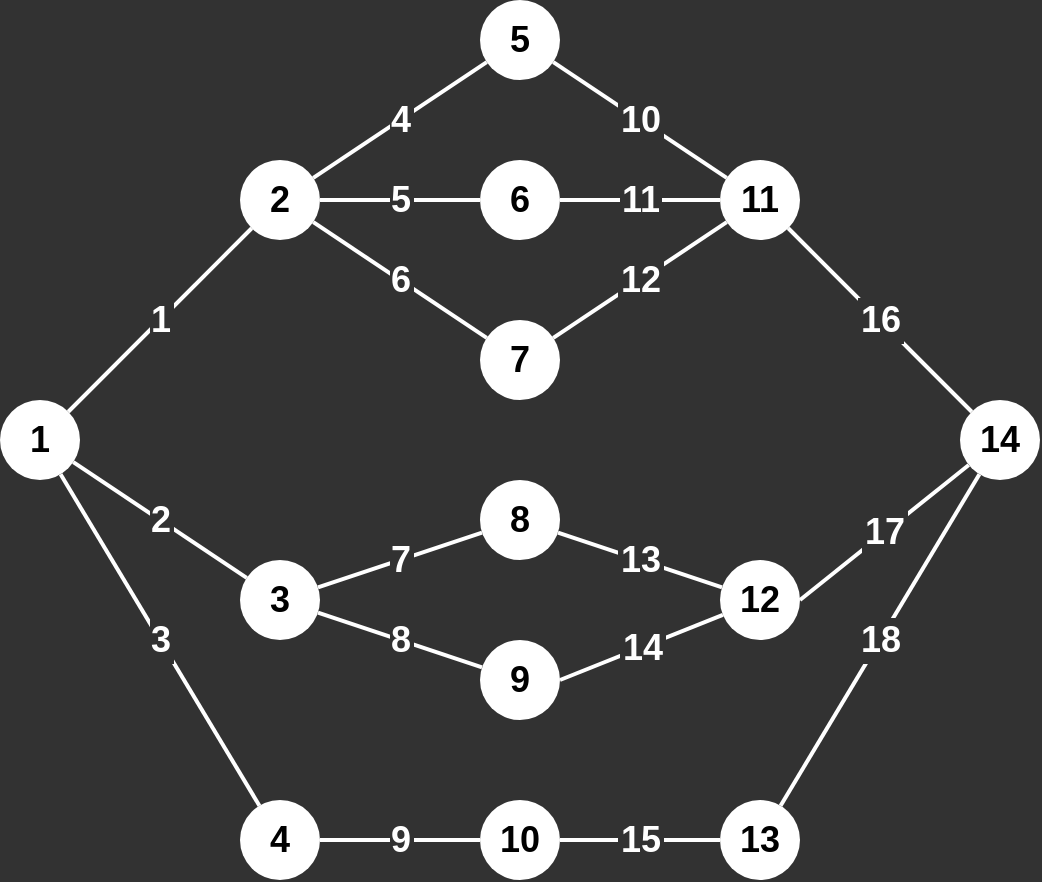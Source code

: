 <mxfile version="14.9.6" type="device"><diagram id="itymWKvPhZMBXYIXJkQ_" name="Page-1"><mxGraphModel dx="1106" dy="997" grid="1" gridSize="10" guides="1" tooltips="1" connect="1" arrows="1" fold="1" page="0" pageScale="1" pageWidth="827" pageHeight="1169" background="#323232" math="0" shadow="0"><root><mxCell id="0"/><mxCell id="1" parent="0"/><mxCell id="8jrJ4hIwarg8ChPmGmHA-1" value="1" style="ellipse;whiteSpace=wrap;html=1;aspect=fixed;strokeColor=none;fontStyle=1;fontSize=18;" parent="1" vertex="1"><mxGeometry y="440" width="40" height="40" as="geometry"/></mxCell><mxCell id="8jrJ4hIwarg8ChPmGmHA-24" value="4" style="edgeStyle=none;rounded=0;orthogonalLoop=1;jettySize=auto;endArrow=none;endFill=0;fontSize=18;strokeWidth=2;strokeColor=#FFFFFF;labelBackgroundColor=#323232;fontColor=#FFFFFF;fontStyle=1;spacing=2;labelBorderColor=#323232;verticalAlign=middle;horizontal=1;html=1;shadow=0;" parent="1" source="8jrJ4hIwarg8ChPmGmHA-2" target="8jrJ4hIwarg8ChPmGmHA-5" edge="1"><mxGeometry relative="1" as="geometry"/></mxCell><mxCell id="8jrJ4hIwarg8ChPmGmHA-25" value="5" style="edgeStyle=none;rounded=0;orthogonalLoop=1;jettySize=auto;exitX=1;exitY=0.5;exitDx=0;exitDy=0;endArrow=none;endFill=0;fontSize=18;strokeWidth=2;strokeColor=#FFFFFF;labelBackgroundColor=#323232;fontColor=#FFFFFF;fontStyle=1;spacing=2;labelBorderColor=#323232;verticalAlign=middle;horizontal=1;html=1;shadow=0;" parent="1" source="8jrJ4hIwarg8ChPmGmHA-2" target="8jrJ4hIwarg8ChPmGmHA-6" edge="1"><mxGeometry relative="1" as="geometry"/></mxCell><mxCell id="8jrJ4hIwarg8ChPmGmHA-26" value="6" style="edgeStyle=none;rounded=0;orthogonalLoop=1;jettySize=auto;endArrow=none;endFill=0;fontSize=18;strokeWidth=2;strokeColor=#FFFFFF;labelBackgroundColor=#323232;fontColor=#FFFFFF;fontStyle=1;spacing=2;labelBorderColor=#323232;verticalAlign=middle;horizontal=1;html=1;shadow=0;" parent="1" source="8jrJ4hIwarg8ChPmGmHA-2" target="8jrJ4hIwarg8ChPmGmHA-7" edge="1"><mxGeometry relative="1" as="geometry"/></mxCell><mxCell id="8jrJ4hIwarg8ChPmGmHA-2" value="2" style="ellipse;whiteSpace=wrap;html=1;aspect=fixed;strokeColor=none;fontStyle=1;fontSize=18;" parent="1" vertex="1"><mxGeometry x="120" y="320" width="40" height="40" as="geometry"/></mxCell><mxCell id="8jrJ4hIwarg8ChPmGmHA-27" value="7" style="edgeStyle=none;rounded=0;orthogonalLoop=1;jettySize=auto;endArrow=none;endFill=0;fontSize=18;strokeWidth=2;strokeColor=#FFFFFF;labelBackgroundColor=#323232;fontColor=#FFFFFF;fontStyle=1;spacing=2;labelBorderColor=#323232;verticalAlign=middle;horizontal=1;html=1;shadow=0;" parent="1" source="8jrJ4hIwarg8ChPmGmHA-3" target="8jrJ4hIwarg8ChPmGmHA-8" edge="1"><mxGeometry relative="1" as="geometry"/></mxCell><mxCell id="8jrJ4hIwarg8ChPmGmHA-28" value="8" style="edgeStyle=none;rounded=0;orthogonalLoop=1;jettySize=auto;endArrow=none;endFill=0;fontSize=18;strokeWidth=2;strokeColor=#FFFFFF;labelBackgroundColor=#323232;fontColor=#FFFFFF;fontStyle=1;spacing=2;labelBorderColor=#323232;verticalAlign=middle;horizontal=1;html=1;shadow=0;" parent="1" source="8jrJ4hIwarg8ChPmGmHA-3" target="8jrJ4hIwarg8ChPmGmHA-9" edge="1"><mxGeometry relative="1" as="geometry"/></mxCell><mxCell id="8jrJ4hIwarg8ChPmGmHA-3" value="3" style="ellipse;whiteSpace=wrap;html=1;aspect=fixed;strokeColor=none;fontStyle=1;fontSize=18;" parent="1" vertex="1"><mxGeometry x="120" y="520" width="40" height="40" as="geometry"/></mxCell><mxCell id="8jrJ4hIwarg8ChPmGmHA-30" value="9" style="edgeStyle=none;rounded=0;orthogonalLoop=1;jettySize=auto;endArrow=none;endFill=0;fontSize=18;strokeWidth=2;strokeColor=#FFFFFF;labelBackgroundColor=#323232;fontColor=#FFFFFF;fontStyle=1;spacing=2;labelBorderColor=#323232;verticalAlign=middle;horizontal=1;html=1;shadow=0;" parent="1" source="8jrJ4hIwarg8ChPmGmHA-4" target="8jrJ4hIwarg8ChPmGmHA-11" edge="1"><mxGeometry relative="1" as="geometry"/></mxCell><mxCell id="8jrJ4hIwarg8ChPmGmHA-4" value="4" style="ellipse;whiteSpace=wrap;html=1;aspect=fixed;strokeColor=none;fontStyle=1;fontSize=18;" parent="1" vertex="1"><mxGeometry x="120" y="640" width="40" height="40" as="geometry"/></mxCell><mxCell id="8jrJ4hIwarg8ChPmGmHA-38" value="10" style="edgeStyle=none;rounded=0;orthogonalLoop=1;jettySize=auto;shadow=0;sketch=0;endArrow=none;endFill=0;fontSize=18;strokeWidth=2;strokeColor=#FFFFFF;labelBackgroundColor=#323232;fontColor=#FFFFFF;fontStyle=1;spacing=2;labelBorderColor=#323232;verticalAlign=middle;horizontal=1;html=1;" parent="1" source="8jrJ4hIwarg8ChPmGmHA-5" target="8jrJ4hIwarg8ChPmGmHA-14" edge="1"><mxGeometry relative="1" as="geometry"/></mxCell><mxCell id="8jrJ4hIwarg8ChPmGmHA-5" value="5" style="ellipse;whiteSpace=wrap;html=1;aspect=fixed;strokeColor=none;fontStyle=1;fontSize=18;" parent="1" vertex="1"><mxGeometry x="240" y="240" width="40" height="40" as="geometry"/></mxCell><mxCell id="8jrJ4hIwarg8ChPmGmHA-39" value="11" style="edgeStyle=none;rounded=0;orthogonalLoop=1;jettySize=auto;exitX=1;exitY=0.5;exitDx=0;exitDy=0;endArrow=none;endFill=0;fontSize=18;strokeWidth=2;strokeColor=#FFFFFF;labelBackgroundColor=#323232;fontColor=#FFFFFF;fontStyle=1;spacing=2;labelBorderColor=#323232;verticalAlign=middle;horizontal=1;html=1;shadow=0;" parent="1" source="8jrJ4hIwarg8ChPmGmHA-6" target="8jrJ4hIwarg8ChPmGmHA-14" edge="1"><mxGeometry relative="1" as="geometry"/></mxCell><mxCell id="8jrJ4hIwarg8ChPmGmHA-6" value="6" style="ellipse;whiteSpace=wrap;html=1;aspect=fixed;strokeColor=none;fontStyle=1;fontSize=18;" parent="1" vertex="1"><mxGeometry x="240" y="320" width="40" height="40" as="geometry"/></mxCell><mxCell id="8jrJ4hIwarg8ChPmGmHA-40" value="12" style="edgeStyle=none;rounded=0;orthogonalLoop=1;jettySize=auto;endArrow=none;endFill=0;fontSize=18;strokeWidth=2;strokeColor=#FFFFFF;labelBackgroundColor=#323232;fontColor=#FFFFFF;fontStyle=1;spacing=2;labelBorderColor=#323232;verticalAlign=middle;horizontal=1;html=1;shadow=0;" parent="1" source="8jrJ4hIwarg8ChPmGmHA-7" target="8jrJ4hIwarg8ChPmGmHA-14" edge="1"><mxGeometry relative="1" as="geometry"/></mxCell><mxCell id="8jrJ4hIwarg8ChPmGmHA-7" value="7" style="ellipse;whiteSpace=wrap;html=1;aspect=fixed;strokeColor=none;fontStyle=1;fontSize=18;" parent="1" vertex="1"><mxGeometry x="240" y="400" width="40" height="40" as="geometry"/></mxCell><mxCell id="8jrJ4hIwarg8ChPmGmHA-37" value="13" style="edgeStyle=none;rounded=0;orthogonalLoop=1;jettySize=auto;endArrow=none;endFill=0;fontSize=18;strokeWidth=2;strokeColor=#FFFFFF;labelBackgroundColor=#323232;fontColor=#FFFFFF;fontStyle=1;spacing=2;labelBorderColor=#323232;verticalAlign=middle;horizontal=1;html=1;shadow=0;" parent="1" source="8jrJ4hIwarg8ChPmGmHA-8" target="8jrJ4hIwarg8ChPmGmHA-15" edge="1"><mxGeometry relative="1" as="geometry"/></mxCell><mxCell id="8jrJ4hIwarg8ChPmGmHA-8" value="8" style="ellipse;whiteSpace=wrap;html=1;aspect=fixed;strokeColor=none;fontStyle=1;fontSize=18;" parent="1" vertex="1"><mxGeometry x="240" y="480" width="40" height="40" as="geometry"/></mxCell><mxCell id="8jrJ4hIwarg8ChPmGmHA-36" value="14" style="edgeStyle=none;rounded=0;orthogonalLoop=1;jettySize=auto;exitX=1;exitY=0.5;exitDx=0;exitDy=0;endArrow=none;endFill=0;fontSize=18;strokeWidth=2;strokeColor=#FFFFFF;labelBackgroundColor=#323232;fontColor=#FFFFFF;fontStyle=1;spacing=2;labelBorderColor=#323232;verticalAlign=middle;horizontal=1;html=1;shadow=0;" parent="1" source="8jrJ4hIwarg8ChPmGmHA-9" target="8jrJ4hIwarg8ChPmGmHA-15" edge="1"><mxGeometry relative="1" as="geometry"/></mxCell><mxCell id="8jrJ4hIwarg8ChPmGmHA-9" value="9" style="ellipse;whiteSpace=wrap;html=1;aspect=fixed;strokeColor=none;fontStyle=1;fontSize=18;" parent="1" vertex="1"><mxGeometry x="240" y="560" width="40" height="40" as="geometry"/></mxCell><mxCell id="8jrJ4hIwarg8ChPmGmHA-34" value="15" style="edgeStyle=none;rounded=0;orthogonalLoop=1;jettySize=auto;endArrow=none;endFill=0;fontSize=18;strokeWidth=2;strokeColor=#FFFFFF;labelBackgroundColor=#323232;fontColor=#FFFFFF;fontStyle=1;spacing=2;labelBorderColor=#323232;verticalAlign=middle;horizontal=1;html=1;shadow=0;" parent="1" source="8jrJ4hIwarg8ChPmGmHA-11" target="8jrJ4hIwarg8ChPmGmHA-16" edge="1"><mxGeometry relative="1" as="geometry"/></mxCell><mxCell id="8jrJ4hIwarg8ChPmGmHA-11" value="10" style="ellipse;whiteSpace=wrap;html=1;aspect=fixed;strokeColor=none;fontStyle=1;fontSize=18;" parent="1" vertex="1"><mxGeometry x="240" y="640" width="40" height="40" as="geometry"/></mxCell><mxCell id="8jrJ4hIwarg8ChPmGmHA-41" value="16" style="edgeStyle=none;rounded=0;orthogonalLoop=1;jettySize=auto;endArrow=none;endFill=0;fontSize=18;strokeWidth=2;strokeColor=#FFFFFF;labelBackgroundColor=#323232;fontColor=#FFFFFF;fontStyle=1;spacing=2;labelBorderColor=#323232;verticalAlign=middle;horizontal=1;html=1;shadow=0;" parent="1" source="8jrJ4hIwarg8ChPmGmHA-14" target="8jrJ4hIwarg8ChPmGmHA-17" edge="1"><mxGeometry relative="1" as="geometry"/></mxCell><mxCell id="8jrJ4hIwarg8ChPmGmHA-14" value="11" style="ellipse;whiteSpace=wrap;html=1;aspect=fixed;strokeColor=none;fontStyle=1;fontSize=18;" parent="1" vertex="1"><mxGeometry x="360" y="320" width="40" height="40" as="geometry"/></mxCell><mxCell id="8jrJ4hIwarg8ChPmGmHA-42" value="17" style="edgeStyle=none;rounded=0;orthogonalLoop=1;jettySize=auto;exitX=1;exitY=0.5;exitDx=0;exitDy=0;endArrow=none;endFill=0;fontSize=18;strokeWidth=2;strokeColor=#FFFFFF;labelBackgroundColor=#323232;fontColor=#FFFFFF;fontStyle=1;spacing=2;labelBorderColor=#323232;verticalAlign=middle;horizontal=1;html=1;shadow=0;" parent="1" source="8jrJ4hIwarg8ChPmGmHA-15" target="8jrJ4hIwarg8ChPmGmHA-17" edge="1"><mxGeometry relative="1" as="geometry"/></mxCell><mxCell id="8jrJ4hIwarg8ChPmGmHA-15" value="12" style="ellipse;whiteSpace=wrap;html=1;aspect=fixed;strokeColor=none;fontStyle=1;fontSize=18;" parent="1" vertex="1"><mxGeometry x="360" y="520" width="40" height="40" as="geometry"/></mxCell><mxCell id="8jrJ4hIwarg8ChPmGmHA-43" value="18" style="edgeStyle=none;rounded=0;orthogonalLoop=1;jettySize=auto;endArrow=none;endFill=0;fontSize=18;strokeWidth=2;strokeColor=#FFFFFF;labelBackgroundColor=#323232;fontColor=#FFFFFF;fontStyle=1;spacing=2;labelBorderColor=#323232;verticalAlign=middle;horizontal=1;html=1;shadow=0;" parent="1" source="8jrJ4hIwarg8ChPmGmHA-16" target="8jrJ4hIwarg8ChPmGmHA-17" edge="1"><mxGeometry relative="1" as="geometry"/></mxCell><mxCell id="8jrJ4hIwarg8ChPmGmHA-16" value="13" style="ellipse;whiteSpace=wrap;html=1;aspect=fixed;strokeColor=none;fontStyle=1;fontSize=18;" parent="1" vertex="1"><mxGeometry x="360" y="640" width="40" height="40" as="geometry"/></mxCell><mxCell id="8jrJ4hIwarg8ChPmGmHA-17" value="14" style="ellipse;whiteSpace=wrap;html=1;aspect=fixed;strokeColor=none;fontStyle=1;fontSize=18;" parent="1" vertex="1"><mxGeometry x="480" y="440" width="40" height="40" as="geometry"/></mxCell><mxCell id="8jrJ4hIwarg8ChPmGmHA-18" value="1" style="shadow=0;endArrow=none;endFill=0;fontSize=18;strokeWidth=2;strokeColor=#FFFFFF;labelBackgroundColor=#323232;fontColor=#FFFFFF;fontStyle=1;spacing=2;labelBorderColor=#323232;verticalAlign=middle;horizontal=1;html=1;" parent="1" source="8jrJ4hIwarg8ChPmGmHA-1" target="8jrJ4hIwarg8ChPmGmHA-2" edge="1"><mxGeometry width="100" relative="1" as="geometry"><mxPoint x="550" y="450" as="sourcePoint"/><mxPoint x="650" y="450" as="targetPoint"/></mxGeometry></mxCell><mxCell id="8jrJ4hIwarg8ChPmGmHA-19" value="2" style="endArrow=none;endFill=0;fontSize=18;strokeWidth=2;strokeColor=#FFFFFF;labelBackgroundColor=#323232;fontColor=#FFFFFF;fontStyle=1;spacing=2;labelBorderColor=#323232;verticalAlign=middle;horizontal=1;html=1;shadow=0;" parent="1" source="8jrJ4hIwarg8ChPmGmHA-1" target="8jrJ4hIwarg8ChPmGmHA-3" edge="1"><mxGeometry width="100" relative="1" as="geometry"><mxPoint x="38.944" y="452.111" as="sourcePoint"/><mxPoint x="141.056" y="247.889" as="targetPoint"/></mxGeometry></mxCell><mxCell id="8jrJ4hIwarg8ChPmGmHA-20" value="3" style="endArrow=none;endFill=0;fontSize=18;strokeWidth=2;strokeColor=#FFFFFF;labelBackgroundColor=#323232;fontColor=#FFFFFF;fontStyle=1;spacing=2;labelBorderColor=#323232;verticalAlign=middle;horizontal=1;html=1;shadow=0;" parent="1" source="8jrJ4hIwarg8ChPmGmHA-1" target="8jrJ4hIwarg8ChPmGmHA-4" edge="1"><mxGeometry width="100" relative="1" as="geometry"><mxPoint x="50" y="470" as="sourcePoint"/><mxPoint x="130" y="470" as="targetPoint"/></mxGeometry></mxCell></root></mxGraphModel></diagram></mxfile>